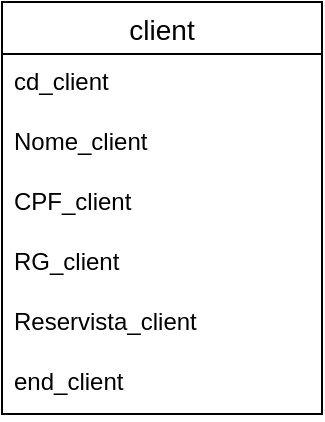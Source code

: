 <mxfile version="14.2.7" type="github">
  <diagram id="Bc4BgJVE2itowsWvlj39" name="Page-1">
    <mxGraphModel dx="868" dy="482" grid="1" gridSize="10" guides="1" tooltips="1" connect="1" arrows="1" fold="1" page="1" pageScale="1" pageWidth="827" pageHeight="1169" math="0" shadow="0">
      <root>
        <mxCell id="0" />
        <mxCell id="1" parent="0" />
        <mxCell id="Qkm7nX1UZyctTQ5NkEE2-28" value="client" style="swimlane;fontStyle=0;childLayout=stackLayout;horizontal=1;startSize=26;horizontalStack=0;resizeParent=1;resizeParentMax=0;resizeLast=0;collapsible=1;marginBottom=0;align=center;fontSize=14;" vertex="1" parent="1">
          <mxGeometry x="80" y="80" width="160" height="206" as="geometry" />
        </mxCell>
        <mxCell id="Qkm7nX1UZyctTQ5NkEE2-29" value="cd_client" style="text;strokeColor=none;fillColor=none;spacingLeft=4;spacingRight=4;overflow=hidden;rotatable=0;points=[[0,0.5],[1,0.5]];portConstraint=eastwest;fontSize=12;" vertex="1" parent="Qkm7nX1UZyctTQ5NkEE2-28">
          <mxGeometry y="26" width="160" height="30" as="geometry" />
        </mxCell>
        <mxCell id="Qkm7nX1UZyctTQ5NkEE2-30" value="Nome_client" style="text;strokeColor=none;fillColor=none;spacingLeft=4;spacingRight=4;overflow=hidden;rotatable=0;points=[[0,0.5],[1,0.5]];portConstraint=eastwest;fontSize=12;" vertex="1" parent="Qkm7nX1UZyctTQ5NkEE2-28">
          <mxGeometry y="56" width="160" height="30" as="geometry" />
        </mxCell>
        <mxCell id="Qkm7nX1UZyctTQ5NkEE2-32" value="CPF_client" style="text;strokeColor=none;fillColor=none;spacingLeft=4;spacingRight=4;overflow=hidden;rotatable=0;points=[[0,0.5],[1,0.5]];portConstraint=eastwest;fontSize=12;" vertex="1" parent="Qkm7nX1UZyctTQ5NkEE2-28">
          <mxGeometry y="86" width="160" height="30" as="geometry" />
        </mxCell>
        <mxCell id="Qkm7nX1UZyctTQ5NkEE2-33" value="RG_client" style="text;strokeColor=none;fillColor=none;spacingLeft=4;spacingRight=4;overflow=hidden;rotatable=0;points=[[0,0.5],[1,0.5]];portConstraint=eastwest;fontSize=12;" vertex="1" parent="Qkm7nX1UZyctTQ5NkEE2-28">
          <mxGeometry y="116" width="160" height="30" as="geometry" />
        </mxCell>
        <mxCell id="Qkm7nX1UZyctTQ5NkEE2-34" value="Reservista_client" style="text;strokeColor=none;fillColor=none;spacingLeft=4;spacingRight=4;overflow=hidden;rotatable=0;points=[[0,0.5],[1,0.5]];portConstraint=eastwest;fontSize=12;" vertex="1" parent="Qkm7nX1UZyctTQ5NkEE2-28">
          <mxGeometry y="146" width="160" height="30" as="geometry" />
        </mxCell>
        <mxCell id="Qkm7nX1UZyctTQ5NkEE2-31" value="end_client" style="text;strokeColor=none;fillColor=none;spacingLeft=4;spacingRight=4;overflow=hidden;rotatable=0;points=[[0,0.5],[1,0.5]];portConstraint=eastwest;fontSize=12;" vertex="1" parent="Qkm7nX1UZyctTQ5NkEE2-28">
          <mxGeometry y="176" width="160" height="30" as="geometry" />
        </mxCell>
      </root>
    </mxGraphModel>
  </diagram>
</mxfile>
